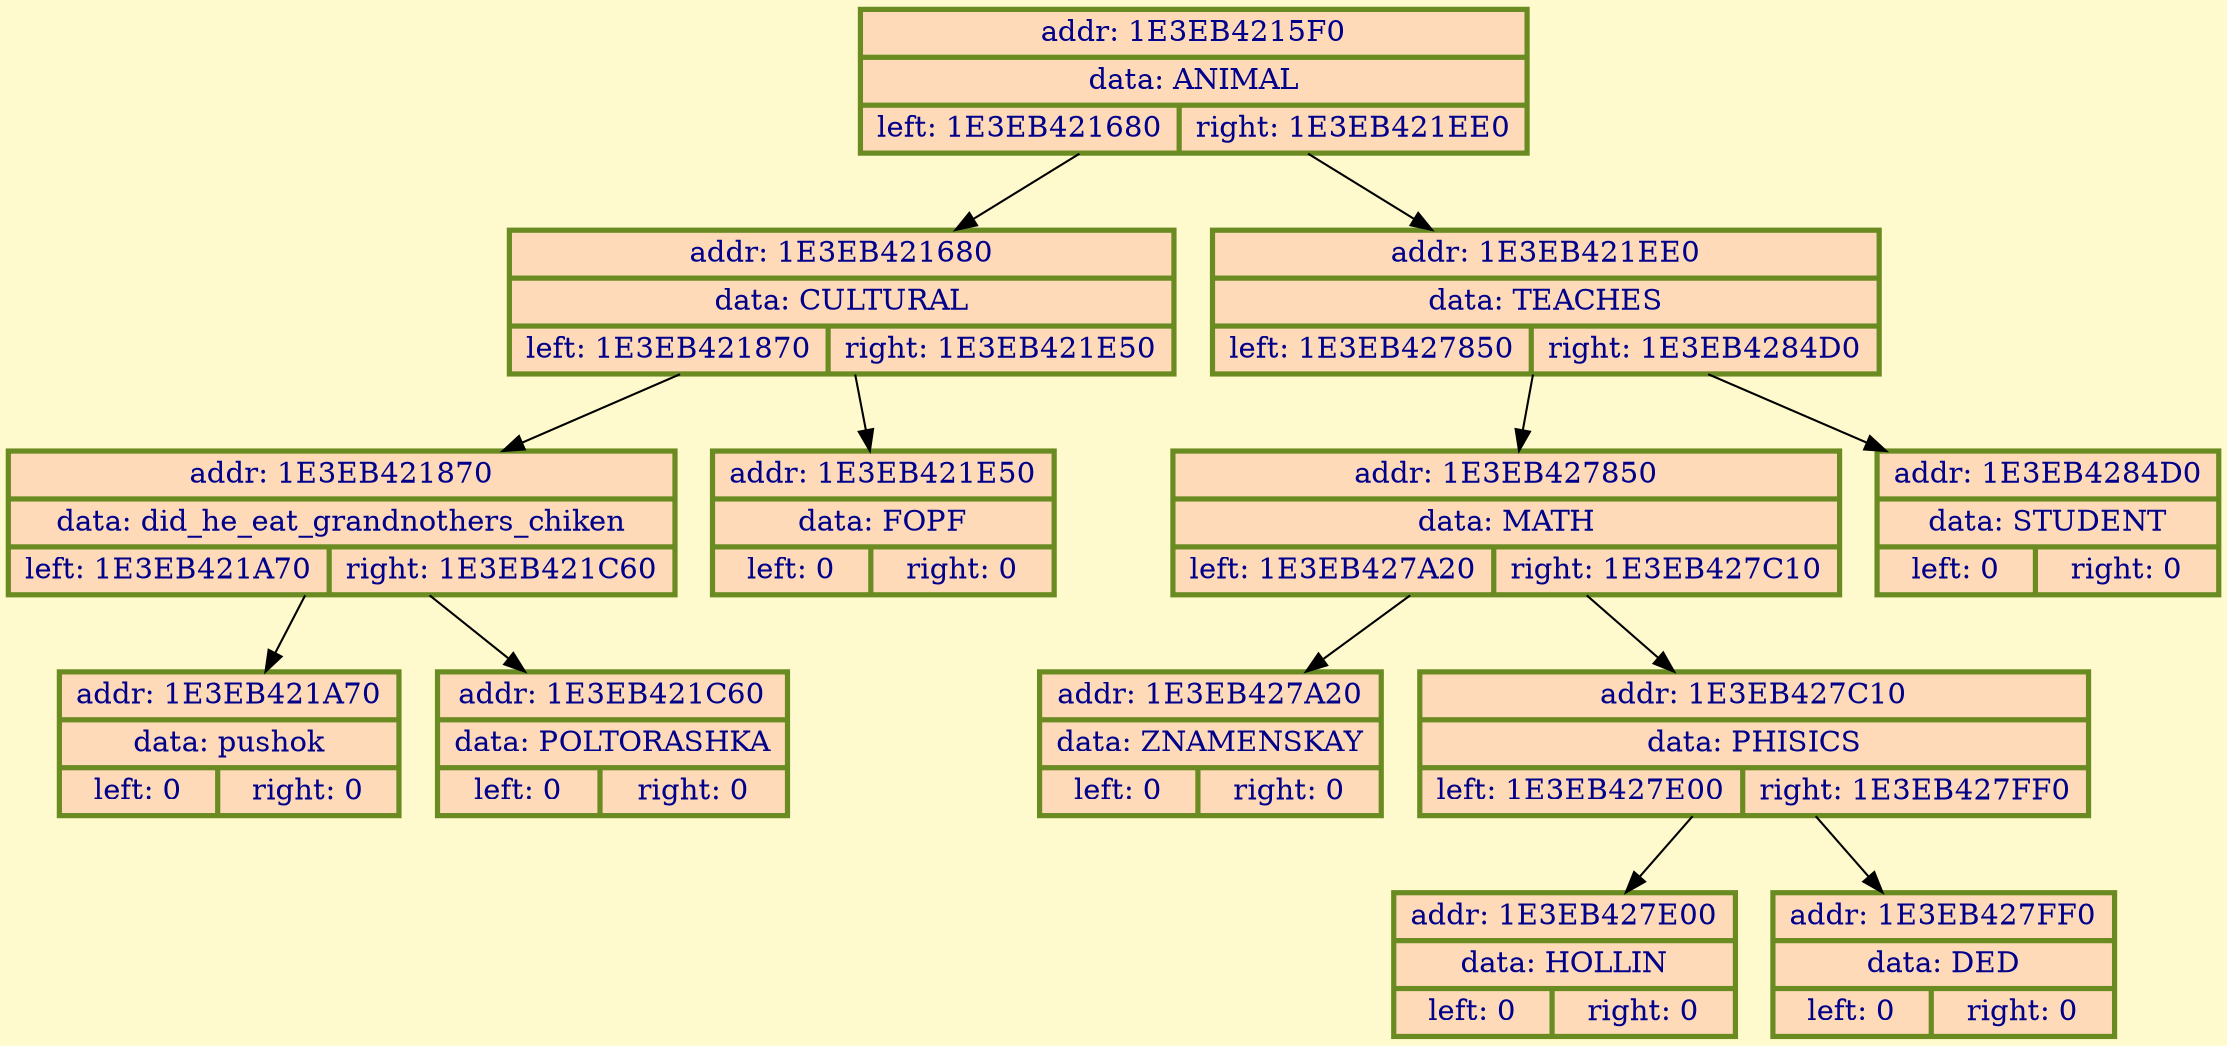 digraph
{
    node [ style = filled, fontcolor=darkblue, fillcolor=peachpuff, color="#252A34", penwidth = 2.5 ];
    bgcolor = "lemonchiffon";

    node_000001e3eb4215f0 [shape=record, color=olivedrab4, label=" {addr: 1E3EB4215F0 | data: ANIMAL | {left: 1E3EB421680 | right: 1E3EB421EE0}} "];
    node_000001e3eb421680 [shape=record, color=olivedrab4, label=" {addr: 1E3EB421680 | data: CULTURAL | {left: 1E3EB421870 | right: 1E3EB421E50}} "];
    node_000001e3eb421870 [shape=record, color=olivedrab4, label=" {addr: 1E3EB421870 | data: did_he_eat_grandnothers_chiken | {left: 1E3EB421A70 | right: 1E3EB421C60}} "];
    node_000001e3eb421a70 [shape=record, color=olivedrab4, label=" {addr: 1E3EB421A70 | data: pushok | {left: 0 | right: 0}} "];
    node_000001e3eb421c60 [shape=record, color=olivedrab4, label=" {addr: 1E3EB421C60 | data: POLTORASHKA | {left: 0 | right: 0}} "];
    node_000001e3eb421e50 [shape=record, color=olivedrab4, label=" {addr: 1E3EB421E50 | data: FOPF | {left: 0 | right: 0}} "];
    node_000001e3eb421ee0 [shape=record, color=olivedrab4, label=" {addr: 1E3EB421EE0 | data: TEACHES | {left: 1E3EB427850 | right: 1E3EB4284D0}} "];
    node_000001e3eb427850 [shape=record, color=olivedrab4, label=" {addr: 1E3EB427850 | data: MATH | {left: 1E3EB427A20 | right: 1E3EB427C10}} "];
    node_000001e3eb427a20 [shape=record, color=olivedrab4, label=" {addr: 1E3EB427A20 | data: ZNAMENSKAY | {left: 0 | right: 0}} "];
    node_000001e3eb427c10 [shape=record, color=olivedrab4, label=" {addr: 1E3EB427C10 | data: PHISICS | {left: 1E3EB427E00 | right: 1E3EB427FF0}} "];
    node_000001e3eb427e00 [shape=record, color=olivedrab4, label=" {addr: 1E3EB427E00 | data: HOLLIN | {left: 0 | right: 0}} "];
    node_000001e3eb427ff0 [shape=record, color=olivedrab4, label=" {addr: 1E3EB427FF0 | data: DED | {left: 0 | right: 0}} "];
    node_000001e3eb4284d0 [shape=record, color=olivedrab4, label=" {addr: 1E3EB4284D0 | data: STUDENT | {left: 0 | right: 0}} "];
    node_000001e3eb4215f0 -> node_000001e3eb421680     node_000001e3eb421680 -> node_000001e3eb421870     node_000001e3eb421870 -> node_000001e3eb421a70     node_000001e3eb421870 -> node_000001e3eb421c60    node_000001e3eb421680 -> node_000001e3eb421e50    node_000001e3eb4215f0 -> node_000001e3eb421ee0    node_000001e3eb421ee0 -> node_000001e3eb427850     node_000001e3eb427850 -> node_000001e3eb427a20     node_000001e3eb427850 -> node_000001e3eb427c10    node_000001e3eb427c10 -> node_000001e3eb427e00     node_000001e3eb427c10 -> node_000001e3eb427ff0    node_000001e3eb421ee0 -> node_000001e3eb4284d0
}
